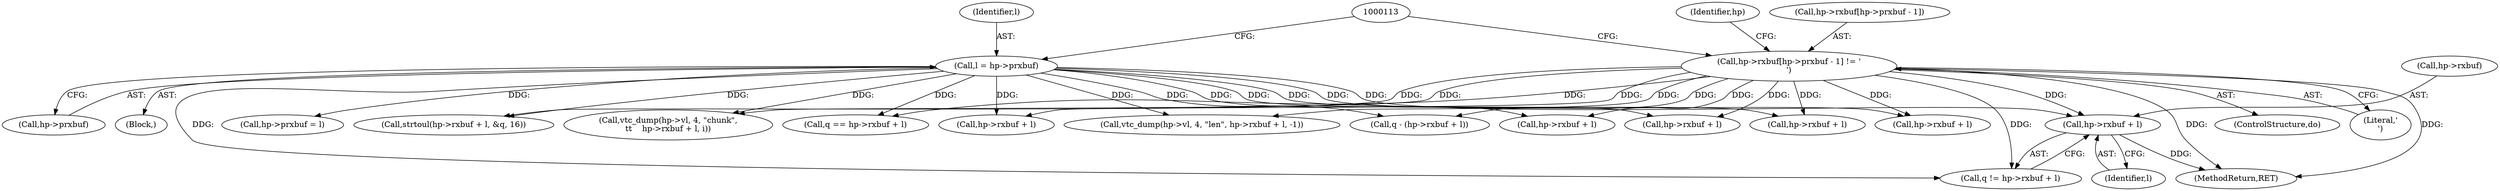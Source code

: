 digraph "0_Varnish-Cache_85e8468bec9416bd7e16b0d80cb820ecd2b330c3_1@pointer" {
"1000198" [label="(Call,hp->rxbuf + l)"];
"1000118" [label="(Call,hp->rxbuf[hp->prxbuf - 1] != '\n')"];
"1000106" [label="(Call,l = hp->prxbuf)"];
"1000228" [label="(Call,vtc_dump(hp->vl, 4, \"chunk\",\n\t\t    hp->rxbuf + l, i))"];
"1000119" [label="(Call,hp->rxbuf[hp->prxbuf - 1])"];
"1000315" [label="(MethodReturn,RET)"];
"1000108" [label="(Call,hp->prxbuf)"];
"1000163" [label="(Call,hp->rxbuf + l)"];
"1000118" [label="(Call,hp->rxbuf[hp->prxbuf - 1] != '\n')"];
"1000161" [label="(Call,q == hp->rxbuf + l)"];
"1000129" [label="(Call,vtc_dump(hp->vl, 4, \"len\", hp->rxbuf + l, -1))"];
"1000135" [label="(Call,hp->rxbuf + l)"];
"1000111" [label="(ControlStructure,do)"];
"1000106" [label="(Call,l = hp->prxbuf)"];
"1000131" [label="(Identifier,hp)"];
"1000198" [label="(Call,hp->rxbuf + l)"];
"1000107" [label="(Identifier,l)"];
"1000202" [label="(Identifier,l)"];
"1000145" [label="(Call,hp->rxbuf + l)"];
"1000128" [label="(Literal,'\n')"];
"1000196" [label="(Call,q != hp->rxbuf + l)"];
"1000199" [label="(Call,hp->rxbuf)"];
"1000102" [label="(Block,)"];
"1000212" [label="(Call,hp->prxbuf = l)"];
"1000234" [label="(Call,hp->rxbuf + l)"];
"1000188" [label="(Call,q - (hp->rxbuf + l))"];
"1000190" [label="(Call,hp->rxbuf + l)"];
"1000144" [label="(Call,strtoul(hp->rxbuf + l, &q, 16))"];
"1000198" -> "1000196"  [label="AST: "];
"1000198" -> "1000202"  [label="CFG: "];
"1000199" -> "1000198"  [label="AST: "];
"1000202" -> "1000198"  [label="AST: "];
"1000196" -> "1000198"  [label="CFG: "];
"1000198" -> "1000315"  [label="DDG: "];
"1000118" -> "1000198"  [label="DDG: "];
"1000106" -> "1000198"  [label="DDG: "];
"1000118" -> "1000111"  [label="AST: "];
"1000118" -> "1000128"  [label="CFG: "];
"1000119" -> "1000118"  [label="AST: "];
"1000128" -> "1000118"  [label="AST: "];
"1000113" -> "1000118"  [label="CFG: "];
"1000131" -> "1000118"  [label="CFG: "];
"1000118" -> "1000315"  [label="DDG: "];
"1000118" -> "1000315"  [label="DDG: "];
"1000118" -> "1000129"  [label="DDG: "];
"1000118" -> "1000135"  [label="DDG: "];
"1000118" -> "1000144"  [label="DDG: "];
"1000118" -> "1000145"  [label="DDG: "];
"1000118" -> "1000161"  [label="DDG: "];
"1000118" -> "1000163"  [label="DDG: "];
"1000118" -> "1000188"  [label="DDG: "];
"1000118" -> "1000190"  [label="DDG: "];
"1000118" -> "1000196"  [label="DDG: "];
"1000118" -> "1000228"  [label="DDG: "];
"1000118" -> "1000234"  [label="DDG: "];
"1000106" -> "1000102"  [label="AST: "];
"1000106" -> "1000108"  [label="CFG: "];
"1000107" -> "1000106"  [label="AST: "];
"1000108" -> "1000106"  [label="AST: "];
"1000113" -> "1000106"  [label="CFG: "];
"1000106" -> "1000129"  [label="DDG: "];
"1000106" -> "1000135"  [label="DDG: "];
"1000106" -> "1000144"  [label="DDG: "];
"1000106" -> "1000145"  [label="DDG: "];
"1000106" -> "1000161"  [label="DDG: "];
"1000106" -> "1000163"  [label="DDG: "];
"1000106" -> "1000188"  [label="DDG: "];
"1000106" -> "1000190"  [label="DDG: "];
"1000106" -> "1000196"  [label="DDG: "];
"1000106" -> "1000212"  [label="DDG: "];
"1000106" -> "1000228"  [label="DDG: "];
"1000106" -> "1000234"  [label="DDG: "];
}
